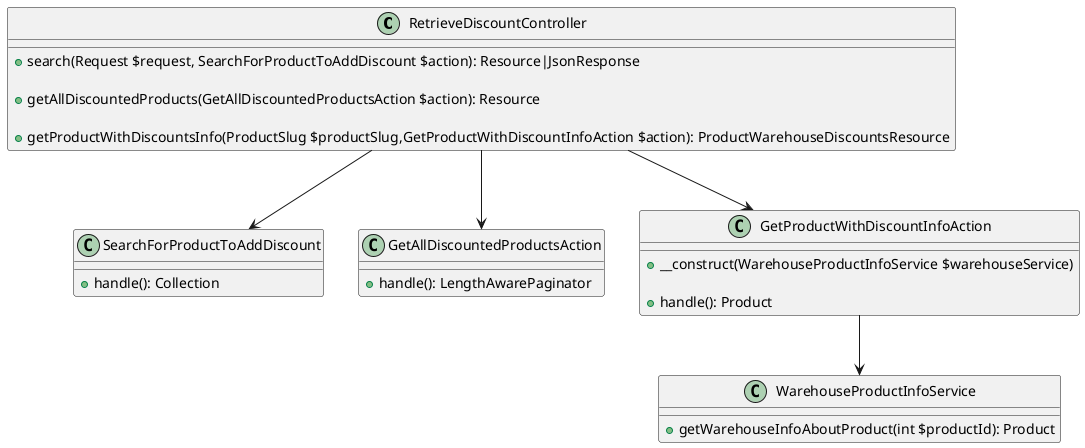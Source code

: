 @startuml

class RetrieveDiscountController {
    + search(Request $request, SearchForProductToAddDiscount $action): Resource|JsonResponse

    + getAllDiscountedProducts(GetAllDiscountedProductsAction $action): Resource

    + getProductWithDiscountsInfo(ProductSlug $productSlug,GetProductWithDiscountInfoAction $action): ProductWarehouseDiscountsResource
}

class SearchForProductToAddDiscount {
    + handle(): Collection
}

class GetAllDiscountedProductsAction {
    + handle(): LengthAwarePaginator
}

class GetProductWithDiscountInfoAction {
    + __construct(WarehouseProductInfoService $warehouseService)

    + handle(): Product
}

class WarehouseProductInfoService {
    + getWarehouseInfoAboutProduct(int $productId): Product
}

RetrieveDiscountController --> SearchForProductToAddDiscount
RetrieveDiscountController --> GetAllDiscountedProductsAction
RetrieveDiscountController --> GetProductWithDiscountInfoAction
GetProductWithDiscountInfoAction --> WarehouseProductInfoService
@enduml